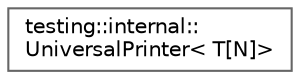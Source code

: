 digraph "Graphical Class Hierarchy"
{
 // LATEX_PDF_SIZE
  bgcolor="transparent";
  edge [fontname=Helvetica,fontsize=10,labelfontname=Helvetica,labelfontsize=10];
  node [fontname=Helvetica,fontsize=10,shape=box,height=0.2,width=0.4];
  rankdir="LR";
  Node0 [id="Node000000",label="testing::internal::\lUniversalPrinter\< T[N]\>",height=0.2,width=0.4,color="grey40", fillcolor="white", style="filled",URL="$classtesting_1_1internal_1_1UniversalPrinter_3_01T_0fN_0e_4.html",tooltip=" "];
}
